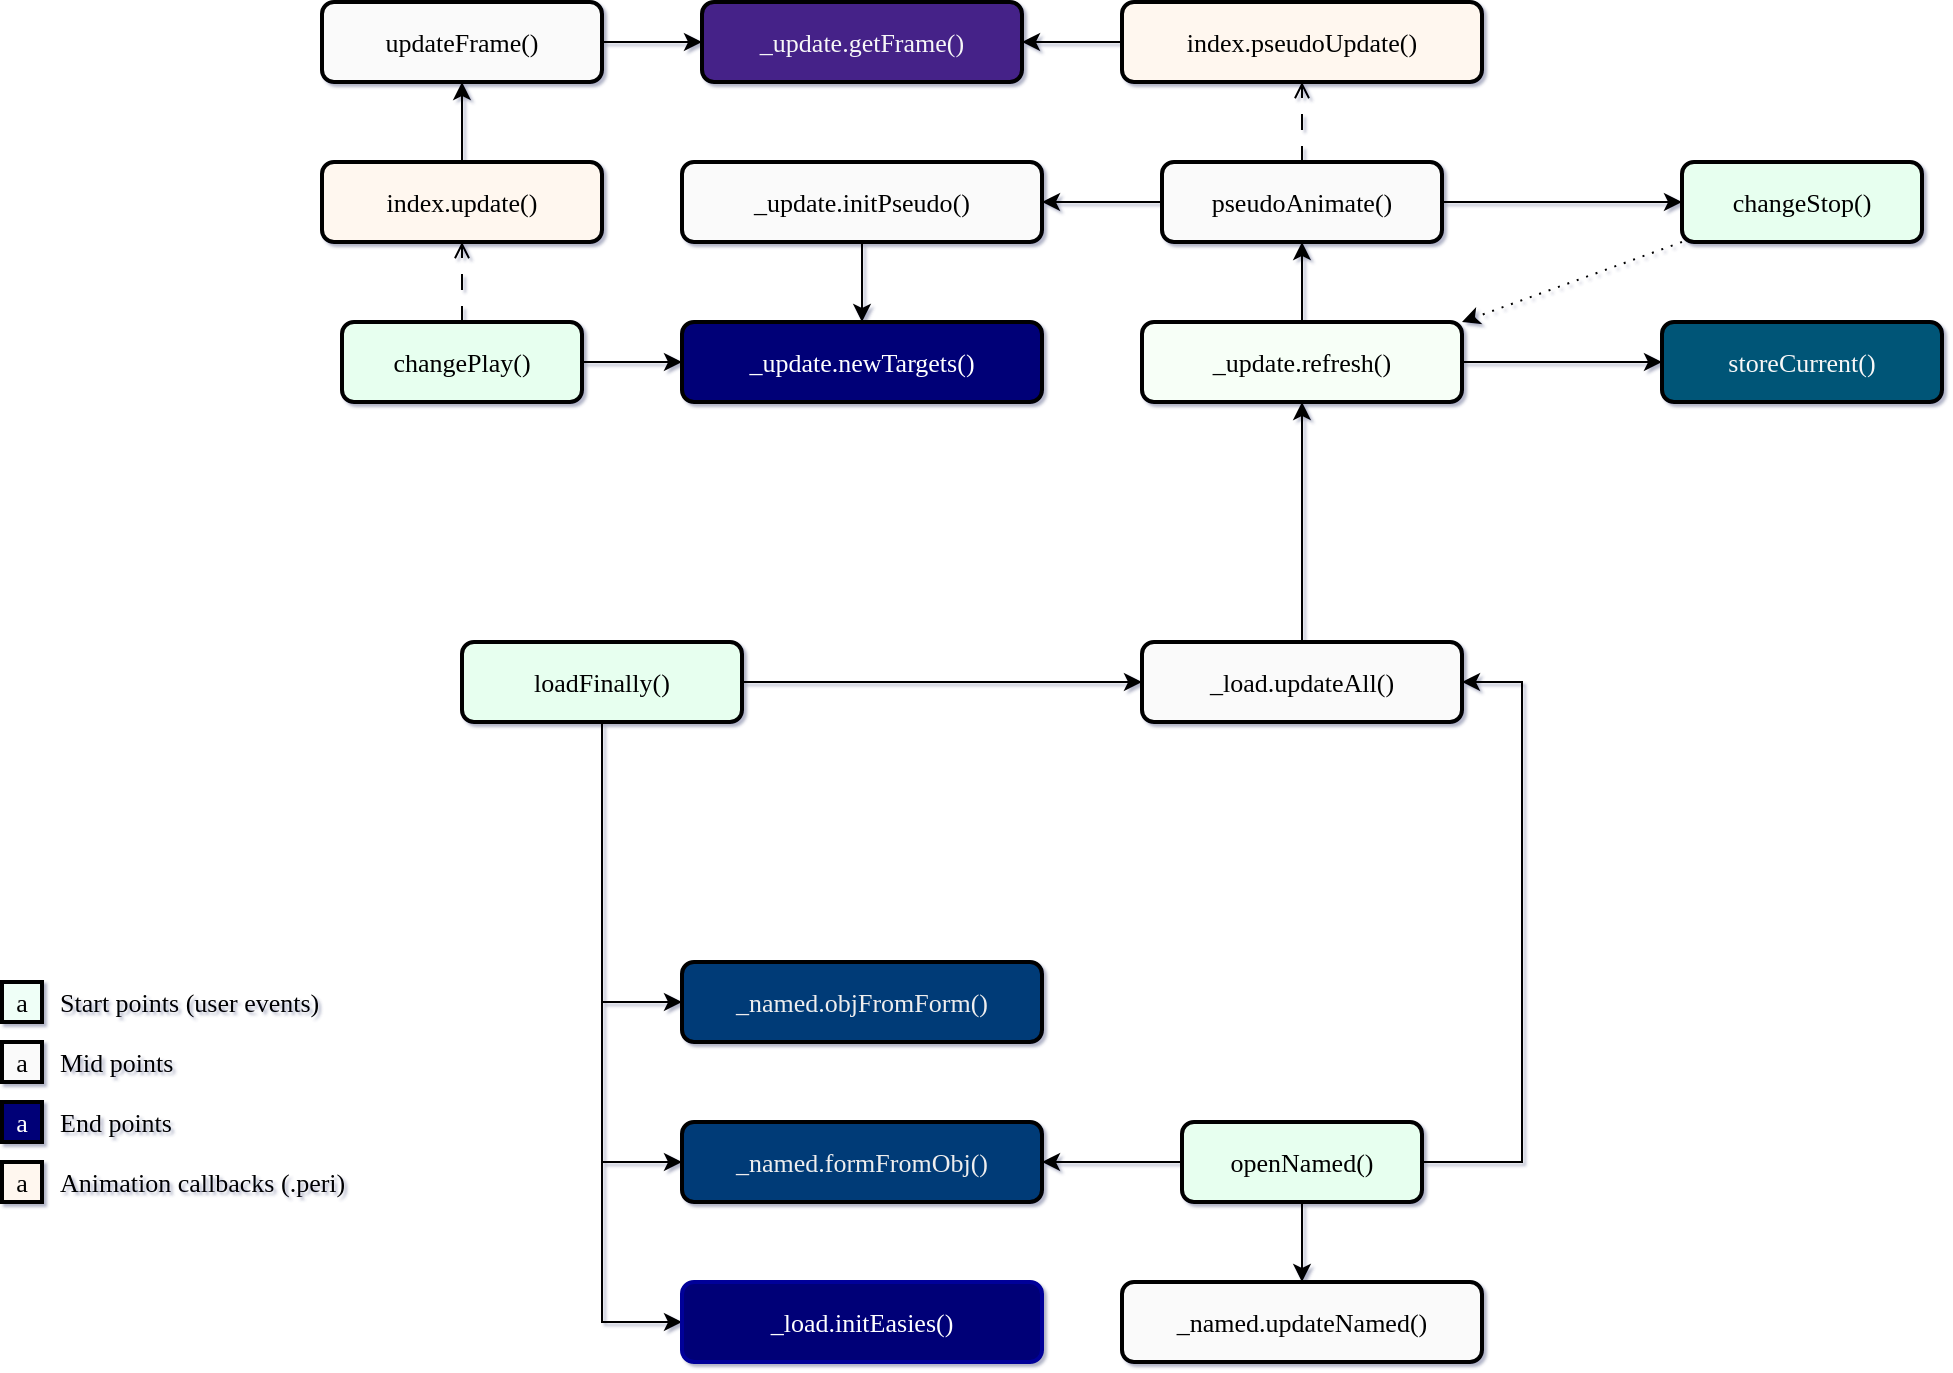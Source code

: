<mxfile version="24.1.0" type="device" pages="2">
  <diagram name="Page-1" id="6L0fhBz9qAoxv040RHx2">
    <mxGraphModel dx="1111" dy="875" grid="1" gridSize="10" guides="1" tooltips="1" connect="1" arrows="1" fold="1" page="1" pageScale="1" pageWidth="1100" pageHeight="850" math="0" shadow="1">
      <root>
        <mxCell id="0" />
        <mxCell id="1" style="" parent="0" />
        <mxCell id="Dvot6YV5zROOj-S_3aKY-12" style="edgeStyle=orthogonalEdgeStyle;rounded=0;orthogonalLoop=1;jettySize=auto;html=1;exitX=1;exitY=0.5;exitDx=0;exitDy=0;entryX=0;entryY=0.5;entryDx=0;entryDy=0;" parent="1" source="hXqz4GdhRsnf6brSljVV-2" target="hXqz4GdhRsnf6brSljVV-12" edge="1">
          <mxGeometry relative="1" as="geometry" />
        </mxCell>
        <mxCell id="hXqz4GdhRsnf6brSljVV-2" value="updateFrame()" style="rounded=1;whiteSpace=wrap;html=1;fontFamily=Lucida Console;fontSize=13;fontStyle=0;strokeWidth=2;strokeColor=default;fontColor=default;fillColor=#fafafa;" parent="1" vertex="1">
          <mxGeometry x="200" y="40" width="140" height="40" as="geometry" />
        </mxCell>
        <mxCell id="hXqz4GdhRsnf6brSljVV-70" style="edgeStyle=orthogonalEdgeStyle;rounded=0;orthogonalLoop=1;jettySize=auto;html=1;exitX=0.5;exitY=0;exitDx=0;exitDy=0;entryX=0.5;entryY=1;entryDx=0;entryDy=0;" parent="1" source="hXqz4GdhRsnf6brSljVV-7" target="hXqz4GdhRsnf6brSljVV-2" edge="1">
          <mxGeometry relative="1" as="geometry" />
        </mxCell>
        <mxCell id="hXqz4GdhRsnf6brSljVV-7" value="index.update()" style="rounded=1;whiteSpace=wrap;html=1;fontFamily=Lucida Console;fontSize=13;fontStyle=0;strokeWidth=2;fillColor=#FFF7EF;strokeColor=default;fontColor=default;" parent="1" vertex="1">
          <mxGeometry x="200" y="120" width="140" height="40" as="geometry" />
        </mxCell>
        <mxCell id="hXqz4GdhRsnf6brSljVV-15" style="edgeStyle=orthogonalEdgeStyle;rounded=0;orthogonalLoop=1;jettySize=auto;html=1;exitX=1;exitY=0.5;exitDx=0;exitDy=0;entryX=0;entryY=0.5;entryDx=0;entryDy=0;" parent="1" source="hXqz4GdhRsnf6brSljVV-8" target="hXqz4GdhRsnf6brSljVV-13" edge="1">
          <mxGeometry relative="1" as="geometry" />
        </mxCell>
        <mxCell id="hXqz4GdhRsnf6brSljVV-44" style="edgeStyle=orthogonalEdgeStyle;rounded=0;orthogonalLoop=1;jettySize=auto;html=1;exitX=0.5;exitY=0;exitDx=0;exitDy=0;entryX=0.5;entryY=1;entryDx=0;entryDy=0;dashed=1;endArrow=open;endFill=0;dashPattern=8 8;" parent="1" source="hXqz4GdhRsnf6brSljVV-8" target="hXqz4GdhRsnf6brSljVV-7" edge="1">
          <mxGeometry relative="1" as="geometry" />
        </mxCell>
        <mxCell id="hXqz4GdhRsnf6brSljVV-8" value="changePlay()" style="rounded=1;whiteSpace=wrap;html=1;fontFamily=Lucida Console;fontSize=13;fontStyle=0;fillColor=#E7FFEF;strokeColor=default;strokeWidth=2;fontColor=default;" parent="1" vertex="1">
          <mxGeometry x="210" y="200" width="120" height="40" as="geometry" />
        </mxCell>
        <mxCell id="hXqz4GdhRsnf6brSljVV-12" value="&lt;div&gt;_update.getFrame()&lt;/div&gt;" style="rounded=1;whiteSpace=wrap;html=1;fontFamily=Lucida Console;fontSize=13;fontStyle=0;fillColor=#442288;strokeColor=default;strokeWidth=2;fontColor=#f7f7f7;" parent="1" vertex="1">
          <mxGeometry x="390" y="40" width="160" height="40" as="geometry" />
        </mxCell>
        <mxCell id="hXqz4GdhRsnf6brSljVV-13" value="&lt;div&gt;_update.newTargets&lt;span style=&quot;background-color: initial;&quot;&gt;()&lt;/span&gt;&lt;/div&gt;" style="rounded=1;whiteSpace=wrap;html=1;fontFamily=Lucida Console;fontSize=13;fontStyle=0;fillColor=#000077;strokeColor=default;strokeWidth=2;fontColor=#FFFFFF;" parent="1" vertex="1">
          <mxGeometry x="380" y="200" width="180" height="40" as="geometry" />
        </mxCell>
        <mxCell id="hXqz4GdhRsnf6brSljVV-17" style="edgeStyle=orthogonalEdgeStyle;rounded=0;orthogonalLoop=1;jettySize=auto;html=1;exitX=0;exitY=0.5;exitDx=0;exitDy=0;entryX=1;entryY=0.5;entryDx=0;entryDy=0;" parent="1" source="hXqz4GdhRsnf6brSljVV-16" target="hXqz4GdhRsnf6brSljVV-12" edge="1">
          <mxGeometry relative="1" as="geometry" />
        </mxCell>
        <mxCell id="hXqz4GdhRsnf6brSljVV-16" value="index.pseudoUpdate()" style="rounded=1;whiteSpace=wrap;html=1;fontFamily=Lucida Console;fontSize=13;fontStyle=0;strokeWidth=2;fillColor=#FFF7EF;" parent="1" vertex="1">
          <mxGeometry x="600" y="40" width="180" height="40" as="geometry" />
        </mxCell>
        <mxCell id="Dvot6YV5zROOj-S_3aKY-19" style="edgeStyle=orthogonalEdgeStyle;rounded=0;orthogonalLoop=1;jettySize=auto;html=1;exitX=0.5;exitY=0;exitDx=0;exitDy=0;entryX=0.5;entryY=1;entryDx=0;entryDy=0;dashed=1;endArrow=open;endFill=0;dashPattern=8 8;" parent="1" source="hXqz4GdhRsnf6brSljVV-18" target="hXqz4GdhRsnf6brSljVV-16" edge="1">
          <mxGeometry relative="1" as="geometry" />
        </mxCell>
        <mxCell id="Dvot6YV5zROOj-S_3aKY-33" style="edgeStyle=orthogonalEdgeStyle;rounded=0;orthogonalLoop=1;jettySize=auto;html=1;exitX=0;exitY=0.5;exitDx=0;exitDy=0;" parent="1" source="hXqz4GdhRsnf6brSljVV-18" target="Dvot6YV5zROOj-S_3aKY-18" edge="1">
          <mxGeometry relative="1" as="geometry" />
        </mxCell>
        <mxCell id="WA520V5fr_CS01gL8Ikz-3" style="edgeStyle=orthogonalEdgeStyle;rounded=0;orthogonalLoop=1;jettySize=auto;html=1;exitX=1;exitY=0.5;exitDx=0;exitDy=0;entryX=0;entryY=0.5;entryDx=0;entryDy=0;" edge="1" parent="1" source="hXqz4GdhRsnf6brSljVV-18" target="WA520V5fr_CS01gL8Ikz-1">
          <mxGeometry relative="1" as="geometry" />
        </mxCell>
        <mxCell id="hXqz4GdhRsnf6brSljVV-18" value="pseudoAnimate()" style="rounded=1;whiteSpace=wrap;html=1;fontFamily=Lucida Console;fontSize=13;fontStyle=0;strokeWidth=2;strokeColor=default;fontColor=default;fillColor=#fafafa;" parent="1" vertex="1">
          <mxGeometry x="620" y="120" width="140" height="40" as="geometry" />
        </mxCell>
        <mxCell id="Dvot6YV5zROOj-S_3aKY-32" style="edgeStyle=orthogonalEdgeStyle;rounded=0;orthogonalLoop=1;jettySize=auto;html=1;exitX=0.5;exitY=0;exitDx=0;exitDy=0;entryX=0.5;entryY=1;entryDx=0;entryDy=0;" parent="1" source="hXqz4GdhRsnf6brSljVV-24" target="hXqz4GdhRsnf6brSljVV-18" edge="1">
          <mxGeometry relative="1" as="geometry" />
        </mxCell>
        <mxCell id="pgwd5UkJwLH7yTulhGHq-3" style="edgeStyle=orthogonalEdgeStyle;rounded=0;orthogonalLoop=1;jettySize=auto;html=1;exitX=1;exitY=0.5;exitDx=0;exitDy=0;entryX=0;entryY=0.5;entryDx=0;entryDy=0;" edge="1" parent="1" source="hXqz4GdhRsnf6brSljVV-24" target="hXqz4GdhRsnf6brSljVV-50">
          <mxGeometry relative="1" as="geometry" />
        </mxCell>
        <mxCell id="hXqz4GdhRsnf6brSljVV-24" value="_update.refresh()" style="rounded=1;whiteSpace=wrap;html=1;fontFamily=Lucida Console;fontSize=13;fontStyle=0;strokeWidth=2;fillColor=#F7FFF7;strokeColor=default;fontColor=default;" parent="1" vertex="1">
          <mxGeometry x="610" y="200" width="160" height="40" as="geometry" />
        </mxCell>
        <mxCell id="hXqz4GdhRsnf6brSljVV-58" style="rounded=0;orthogonalLoop=1;jettySize=auto;html=1;exitX=0.5;exitY=1;exitDx=0;exitDy=0;entryX=0;entryY=0.5;entryDx=0;entryDy=0;edgeStyle=orthogonalEdgeStyle;" parent="1" source="hXqz4GdhRsnf6brSljVV-28" target="hXqz4GdhRsnf6brSljVV-29" edge="1">
          <mxGeometry relative="1" as="geometry" />
        </mxCell>
        <mxCell id="hXqz4GdhRsnf6brSljVV-59" style="rounded=0;orthogonalLoop=1;jettySize=auto;html=1;exitX=0.5;exitY=1;exitDx=0;exitDy=0;entryX=0;entryY=0.5;entryDx=0;entryDy=0;edgeStyle=orthogonalEdgeStyle;" parent="1" source="hXqz4GdhRsnf6brSljVV-28" target="hXqz4GdhRsnf6brSljVV-30" edge="1">
          <mxGeometry relative="1" as="geometry" />
        </mxCell>
        <mxCell id="hXqz4GdhRsnf6brSljVV-60" style="edgeStyle=orthogonalEdgeStyle;rounded=0;orthogonalLoop=1;jettySize=auto;html=1;exitX=0.5;exitY=1;exitDx=0;exitDy=0;entryX=0;entryY=0.5;entryDx=0;entryDy=0;" parent="1" source="hXqz4GdhRsnf6brSljVV-28" target="hXqz4GdhRsnf6brSljVV-38" edge="1">
          <mxGeometry relative="1" as="geometry" />
        </mxCell>
        <mxCell id="Kc-UbZFhqpD4aEDmE4BN-4" style="edgeStyle=orthogonalEdgeStyle;rounded=0;orthogonalLoop=1;jettySize=auto;html=1;exitX=1;exitY=0.5;exitDx=0;exitDy=0;entryX=0;entryY=0.5;entryDx=0;entryDy=0;" parent="1" source="hXqz4GdhRsnf6brSljVV-28" target="hXqz4GdhRsnf6brSljVV-35" edge="1">
          <mxGeometry relative="1" as="geometry" />
        </mxCell>
        <mxCell id="hXqz4GdhRsnf6brSljVV-28" value="loadFinally()" style="rounded=1;whiteSpace=wrap;html=1;fontFamily=Lucida Console;fontSize=13;fontStyle=0;fillColor=#E7FFEF;strokeColor=default;strokeWidth=2;fontColor=default;" parent="1" vertex="1">
          <mxGeometry x="270" y="360" width="140" height="40" as="geometry" />
        </mxCell>
        <mxCell id="hXqz4GdhRsnf6brSljVV-29" value="&lt;div&gt;_named.objFromForm()&lt;/div&gt;" style="rounded=1;whiteSpace=wrap;html=1;fontFamily=Lucida Console;fontSize=13;fontStyle=0;fillColor=#003A77;strokeColor=default;strokeWidth=2;fontColor=#EEEEEE;" parent="1" vertex="1">
          <mxGeometry x="380" y="520" width="180" height="40" as="geometry" />
        </mxCell>
        <mxCell id="hXqz4GdhRsnf6brSljVV-30" value="_named.formFromObj()" style="rounded=1;whiteSpace=wrap;html=1;fontFamily=Lucida Console;fontSize=13;fontStyle=0;fillColor=#003A77;strokeColor=default;strokeWidth=2;fontColor=#EEEEEE;" parent="1" vertex="1">
          <mxGeometry x="380" y="600" width="180" height="40" as="geometry" />
        </mxCell>
        <mxCell id="hXqz4GdhRsnf6brSljVV-54" style="edgeStyle=orthogonalEdgeStyle;rounded=0;orthogonalLoop=1;jettySize=auto;html=1;exitX=0;exitY=0.5;exitDx=0;exitDy=0;entryX=1;entryY=0.5;entryDx=0;entryDy=0;" parent="1" source="hXqz4GdhRsnf6brSljVV-34" target="hXqz4GdhRsnf6brSljVV-30" edge="1">
          <mxGeometry relative="1" as="geometry" />
        </mxCell>
        <mxCell id="hXqz4GdhRsnf6brSljVV-57" style="edgeStyle=orthogonalEdgeStyle;rounded=0;orthogonalLoop=1;jettySize=auto;html=1;exitX=0.5;exitY=1;exitDx=0;exitDy=0;entryX=0.5;entryY=0;entryDx=0;entryDy=0;" parent="1" source="hXqz4GdhRsnf6brSljVV-34" target="hXqz4GdhRsnf6brSljVV-36" edge="1">
          <mxGeometry relative="1" as="geometry" />
        </mxCell>
        <mxCell id="4Ug13EnKv9rMJapyZhqq-24" style="edgeStyle=orthogonalEdgeStyle;rounded=0;orthogonalLoop=1;jettySize=auto;html=1;exitX=1;exitY=0.5;exitDx=0;exitDy=0;entryX=1;entryY=0.5;entryDx=0;entryDy=0;" parent="1" source="hXqz4GdhRsnf6brSljVV-34" target="hXqz4GdhRsnf6brSljVV-35" edge="1">
          <mxGeometry relative="1" as="geometry">
            <Array as="points">
              <mxPoint x="800" y="620" />
              <mxPoint x="800" y="380" />
            </Array>
          </mxGeometry>
        </mxCell>
        <mxCell id="hXqz4GdhRsnf6brSljVV-34" value="openNamed()" style="rounded=1;whiteSpace=wrap;html=1;fontFamily=Lucida Console;fontSize=13;fontStyle=0;fillColor=#E7FFEF;strokeColor=default;strokeWidth=2;fontColor=default;" parent="1" vertex="1">
          <mxGeometry x="630" y="600" width="120" height="40" as="geometry" />
        </mxCell>
        <mxCell id="UL8cfQ5lwyycX3His9zj-11" style="edgeStyle=orthogonalEdgeStyle;rounded=0;orthogonalLoop=1;jettySize=auto;html=1;exitX=0.5;exitY=0;exitDx=0;exitDy=0;entryX=0.5;entryY=1;entryDx=0;entryDy=0;strokeColor=default;" parent="1" source="hXqz4GdhRsnf6brSljVV-35" target="hXqz4GdhRsnf6brSljVV-24" edge="1">
          <mxGeometry relative="1" as="geometry" />
        </mxCell>
        <mxCell id="hXqz4GdhRsnf6brSljVV-35" value="_load.updateAll()" style="rounded=1;whiteSpace=wrap;html=1;fontFamily=Lucida Console;fontSize=13;fontStyle=0;strokeWidth=2;fillColor=#fafafa;" parent="1" vertex="1">
          <mxGeometry x="610" y="360" width="160" height="40" as="geometry" />
        </mxCell>
        <mxCell id="Z2Rms-E0HUb1iH4WVCkD-2" style="edgeStyle=orthogonalEdgeStyle;rounded=0;orthogonalLoop=1;jettySize=auto;html=1;exitX=1;exitY=0.5;exitDx=0;exitDy=0;entryX=0;entryY=0.5;entryDx=0;entryDy=0;" parent="1" source="hXqz4GdhRsnf6brSljVV-36" target="hXqz4GdhRsnf6brSljVV-79" edge="1">
          <mxGeometry relative="1" as="geometry" />
        </mxCell>
        <mxCell id="hXqz4GdhRsnf6brSljVV-36" value="_named.updateNamed()" style="rounded=1;whiteSpace=wrap;html=1;fontFamily=Lucida Console;fontSize=13;fontStyle=0;strokeWidth=2;fillColor=#fafafa;" parent="1" vertex="1">
          <mxGeometry x="600" y="680" width="180" height="40" as="geometry" />
        </mxCell>
        <mxCell id="hXqz4GdhRsnf6brSljVV-38" value="_load.initEasies()" style="rounded=1;whiteSpace=wrap;html=1;fontFamily=Lucida Console;fontSize=13;fontStyle=0;strokeWidth=2;fillColor=#000077;fontColor=#FFFFFF;textShadow=0;strokeColor=#000099;" parent="1" vertex="1">
          <mxGeometry x="380" y="680" width="180" height="40" as="geometry" />
        </mxCell>
        <mxCell id="hXqz4GdhRsnf6brSljVV-50" value="storeCurrent()" style="rounded=1;whiteSpace=wrap;html=1;fontFamily=Lucida Console;fontSize=13;fontStyle=0;strokeWidth=2;strokeColor=default;fontColor=#f7f7f7;fillColor=#005577;" parent="1" vertex="1">
          <mxGeometry x="870" y="200" width="140" height="40" as="geometry" />
        </mxCell>
        <mxCell id="hXqz4GdhRsnf6brSljVV-106" value="a" style="rounded=0;whiteSpace=wrap;html=1;fillColor=#000077;strokeWidth=2;fontFamily=Lucida Console;fontSize=13;fontColor=#FFFFFF;" parent="1" vertex="1">
          <mxGeometry x="40" y="590" width="20" height="20" as="geometry" />
        </mxCell>
        <mxCell id="hXqz4GdhRsnf6brSljVV-107" value="End points" style="text;html=1;align=left;verticalAlign=middle;whiteSpace=wrap;rounded=0;fontSize=13;fontStyle=0;fontFamily=Verdana;" parent="1" vertex="1">
          <mxGeometry x="67" y="590" width="80" height="20" as="geometry" />
        </mxCell>
        <mxCell id="hXqz4GdhRsnf6brSljVV-101" value="a" style="rounded=0;whiteSpace=wrap;html=1;fillColor=#EFFFF7;strokeWidth=2;fontFamily=Lucida Console;fontSize=13;" parent="1" vertex="1">
          <mxGeometry x="40" y="530" width="20" height="20" as="geometry" />
        </mxCell>
        <mxCell id="hXqz4GdhRsnf6brSljVV-102" value="Start points (user events)" style="text;html=1;align=left;verticalAlign=middle;whiteSpace=wrap;rounded=0;fontSize=13;fontStyle=0;fontFamily=Verdana;" parent="1" vertex="1">
          <mxGeometry x="67" y="530" width="179" height="20" as="geometry" />
        </mxCell>
        <mxCell id="Dvot6YV5zROOj-S_3aKY-34" style="edgeStyle=orthogonalEdgeStyle;rounded=0;orthogonalLoop=1;jettySize=auto;html=1;exitX=0.5;exitY=1;exitDx=0;exitDy=0;entryX=0.5;entryY=0;entryDx=0;entryDy=0;" parent="1" source="Dvot6YV5zROOj-S_3aKY-18" target="hXqz4GdhRsnf6brSljVV-13" edge="1">
          <mxGeometry relative="1" as="geometry" />
        </mxCell>
        <mxCell id="Dvot6YV5zROOj-S_3aKY-18" value="&lt;div&gt;_update.initPseudo&lt;span style=&quot;background-color: initial;&quot;&gt;()&lt;/span&gt;&lt;/div&gt;" style="rounded=1;whiteSpace=wrap;html=1;fontFamily=Lucida Console;fontSize=13;fontStyle=0;fillColor=#fafafa;strokeColor=default;strokeWidth=2;" parent="1" vertex="1">
          <mxGeometry x="380" y="120" width="180" height="40" as="geometry" />
        </mxCell>
        <mxCell id="Dvot6YV5zROOj-S_3aKY-22" value="a" style="rounded=0;whiteSpace=wrap;html=1;fillColor=#FFF7EF;strokeWidth=2;strokeColor=default;fontFamily=Lucida Console;fontSize=13;" parent="1" vertex="1">
          <mxGeometry x="40" y="620" width="20" height="20" as="geometry" />
        </mxCell>
        <mxCell id="Dvot6YV5zROOj-S_3aKY-23" value="Animation callbacks (&lt;font&gt;.peri&lt;/font&gt;)" style="text;html=1;align=left;verticalAlign=middle;whiteSpace=wrap;rounded=0;fontSize=13;fontStyle=0;fontFamily=Verdana;" parent="1" vertex="1">
          <mxGeometry x="67" y="620" width="181" height="20" as="geometry" />
        </mxCell>
        <mxCell id="4Ug13EnKv9rMJapyZhqq-15" style="edgeStyle=orthogonalEdgeStyle;rounded=0;orthogonalLoop=1;jettySize=auto;html=1;exitX=0.5;exitY=1;exitDx=0;exitDy=0;entryX=0.5;entryY=0;entryDx=0;entryDy=0;" parent="1" source="4Ug13EnKv9rMJapyZhqq-2" target="hXqz4GdhRsnf6brSljVV-29" edge="1">
          <mxGeometry relative="1" as="geometry" />
        </mxCell>
        <mxCell id="4Ug13EnKv9rMJapyZhqq-16" style="rounded=0;orthogonalLoop=1;jettySize=auto;html=1;exitX=0;exitY=1;exitDx=0;exitDy=0;entryX=1;entryY=0;entryDx=0;entryDy=0;" parent="1" source="4Ug13EnKv9rMJapyZhqq-3" target="hXqz4GdhRsnf6brSljVV-29" edge="1">
          <mxGeometry relative="1" as="geometry" />
        </mxCell>
        <mxCell id="4Ug13EnKv9rMJapyZhqq-17" style="edgeStyle=orthogonalEdgeStyle;rounded=0;orthogonalLoop=1;jettySize=auto;html=1;exitX=0;exitY=0.5;exitDx=0;exitDy=0;entryX=1;entryY=0.5;entryDx=0;entryDy=0;" parent="1" source="4Ug13EnKv9rMJapyZhqq-4" target="hXqz4GdhRsnf6brSljVV-29" edge="1">
          <mxGeometry relative="1" as="geometry" />
        </mxCell>
        <mxCell id="4Ug13EnKv9rMJapyZhqq-18" style="edgeStyle=orthogonalEdgeStyle;rounded=0;orthogonalLoop=1;jettySize=auto;html=1;exitX=0;exitY=0.5;exitDx=0;exitDy=0;entryX=0;entryY=0.5;entryDx=0;entryDy=0;" parent="1" source="hXqz4GdhRsnf6brSljVV-67" target="hXqz4GdhRsnf6brSljVV-29" edge="1">
          <mxGeometry relative="1" as="geometry">
            <Array as="points">
              <mxPoint x="300" y="780" />
              <mxPoint x="300" y="540" />
            </Array>
          </mxGeometry>
        </mxCell>
        <mxCell id="Z2Rms-E0HUb1iH4WVCkD-3" style="edgeStyle=orthogonalEdgeStyle;rounded=0;orthogonalLoop=1;jettySize=auto;html=1;exitX=1;exitY=0.5;exitDx=0;exitDy=0;entryX=1;entryY=0.5;entryDx=0;entryDy=0;" parent="1" source="fSwSa6N9jFlM-TsseiW5-2" target="hXqz4GdhRsnf6brSljVV-29" edge="1">
          <mxGeometry relative="1" as="geometry">
            <Array as="points">
              <mxPoint x="830" y="220" />
              <mxPoint x="830" y="540" />
            </Array>
          </mxGeometry>
        </mxCell>
        <mxCell id="Z2Rms-E0HUb1iH4WVCkD-11" value="a" style="rounded=0;whiteSpace=wrap;html=1;fillColor=#fafafa;strokeWidth=2;fontFamily=Lucida Console;fontSize=13;" parent="1" vertex="1">
          <mxGeometry x="40" y="560" width="20" height="20" as="geometry" />
        </mxCell>
        <mxCell id="Z2Rms-E0HUb1iH4WVCkD-12" value="Mid points" style="text;html=1;align=left;verticalAlign=middle;whiteSpace=wrap;rounded=0;fontSize=13;fontStyle=0;fontFamily=Verdana;" parent="1" vertex="1">
          <mxGeometry x="67" y="560" width="179" height="20" as="geometry" />
        </mxCell>
        <mxCell id="WA520V5fr_CS01gL8Ikz-4" style="rounded=0;orthogonalLoop=1;jettySize=auto;html=1;exitX=0;exitY=1;exitDx=0;exitDy=0;entryX=1;entryY=0;entryDx=0;entryDy=0;dashed=1;dashPattern=1 4;" edge="1" parent="1" source="WA520V5fr_CS01gL8Ikz-1" target="hXqz4GdhRsnf6brSljVV-24">
          <mxGeometry relative="1" as="geometry" />
        </mxCell>
        <mxCell id="WA520V5fr_CS01gL8Ikz-1" value="changeStop()" style="rounded=1;whiteSpace=wrap;html=1;fontFamily=Lucida Console;fontSize=13;fontStyle=0;fillColor=#E7FFEF;strokeColor=default;strokeWidth=2;fontColor=default;" vertex="1" parent="1">
          <mxGeometry x="880" y="120" width="120" height="40" as="geometry" />
        </mxCell>
        <object label="multi" id="hXqz4GdhRsnf6brSljVV-64">
          <mxCell parent="0" visible="0" />
        </object>
        <mxCell id="hXqz4GdhRsnf6brSljVV-66" value="index.multiFromObj()" style="rounded=1;whiteSpace=wrap;html=1;fontFamily=Lucida Console;fontSize=13;fontStyle=0;strokeWidth=2;fillColor=#000099;fontColor=#f7f7f7;" parent="hXqz4GdhRsnf6brSljVV-64" vertex="1">
          <mxGeometry x="380" y="280" width="180" height="40" as="geometry" />
        </mxCell>
        <mxCell id="4Ug13EnKv9rMJapyZhqq-19" style="edgeStyle=orthogonalEdgeStyle;rounded=0;orthogonalLoop=1;jettySize=auto;html=1;exitX=0.5;exitY=0;exitDx=0;exitDy=0;entryX=0.5;entryY=1;entryDx=0;entryDy=0;" parent="hXqz4GdhRsnf6brSljVV-64" source="hXqz4GdhRsnf6brSljVV-67" target="hXqz4GdhRsnf6brSljVV-38" edge="1">
          <mxGeometry relative="1" as="geometry" />
        </mxCell>
        <mxCell id="pgwd5UkJwLH7yTulhGHq-21" style="edgeStyle=orthogonalEdgeStyle;rounded=0;orthogonalLoop=1;jettySize=auto;html=1;exitX=1;exitY=0.5;exitDx=0;exitDy=0;entryX=0.75;entryY=1;entryDx=0;entryDy=0;" edge="1" parent="hXqz4GdhRsnf6brSljVV-64" source="hXqz4GdhRsnf6brSljVV-67" target="4Ug13EnKv9rMJapyZhqq-6">
          <mxGeometry relative="1" as="geometry">
            <Array as="points">
              <mxPoint x="830" y="780" />
              <mxPoint x="830" y="280" />
              <mxPoint x="730" y="280" />
            </Array>
          </mxGeometry>
        </mxCell>
        <mxCell id="hXqz4GdhRsnf6brSljVV-67" value="events.changeEasy()" style="rounded=1;whiteSpace=wrap;html=1;fontFamily=Lucida Console;fontSize=13;fontStyle=0;strokeWidth=2;fillColor=#E7FFEF;fontColor=#1A1A1A;strokeColor=default;" parent="hXqz4GdhRsnf6brSljVV-64" vertex="1">
          <mxGeometry x="380" y="760" width="180" height="40" as="geometry" />
        </mxCell>
        <mxCell id="hXqz4GdhRsnf6brSljVV-75" style="edgeStyle=orthogonalEdgeStyle;rounded=0;orthogonalLoop=1;jettySize=auto;html=1;exitX=0.5;exitY=1;exitDx=0;exitDy=0;entryX=0.5;entryY=0;entryDx=0;entryDy=0;" parent="hXqz4GdhRsnf6brSljVV-64" source="hXqz4GdhRsnf6brSljVV-13" target="hXqz4GdhRsnf6brSljVV-66" edge="1">
          <mxGeometry relative="1" as="geometry" />
        </mxCell>
        <mxCell id="hXqz4GdhRsnf6brSljVV-97" value="&lt;div&gt;_update.newTargets&lt;span style=&quot;background-color: initial;&quot;&gt;()&lt;/span&gt;&lt;/div&gt;" style="rounded=1;whiteSpace=wrap;html=1;fontFamily=Lucida Console;fontSize=13;fontStyle=0;fillColor=#000077;strokeColor=#000099;strokeWidth=2;fontColor=#FFFFFF;" parent="hXqz4GdhRsnf6brSljVV-64" vertex="1">
          <mxGeometry x="380" y="200" width="180" height="40" as="geometry" />
        </mxCell>
        <mxCell id="Dvot6YV5zROOj-S_3aKY-10" style="edgeStyle=orthogonalEdgeStyle;rounded=0;orthogonalLoop=1;jettySize=auto;html=1;exitX=0;exitY=0.5;exitDx=0;exitDy=0;entryX=1;entryY=0.5;entryDx=0;entryDy=0;" parent="hXqz4GdhRsnf6brSljVV-64" source="Dvot6YV5zROOj-S_3aKY-9" target="hXqz4GdhRsnf6brSljVV-38" edge="1">
          <mxGeometry relative="1" as="geometry" />
        </mxCell>
        <mxCell id="Dvot6YV5zROOj-S_3aKY-9" value="_named.updateNamed()" style="rounded=1;whiteSpace=wrap;html=1;fontFamily=Lucida Console;fontSize=13;fontStyle=0;strokeWidth=2;fillColor=#fafafa;" parent="hXqz4GdhRsnf6brSljVV-64" vertex="1">
          <mxGeometry x="600" y="680" width="180" height="40" as="geometry" />
        </mxCell>
        <mxCell id="Kc-UbZFhqpD4aEDmE4BN-3" style="edgeStyle=orthogonalEdgeStyle;rounded=0;orthogonalLoop=1;jettySize=auto;html=1;exitX=1;exitY=0.5;exitDx=0;exitDy=0;entryX=0;entryY=0.5;entryDx=0;entryDy=0;" parent="hXqz4GdhRsnf6brSljVV-64" source="Kc-UbZFhqpD4aEDmE4BN-2" target="hXqz4GdhRsnf6brSljVV-66" edge="1">
          <mxGeometry relative="1" as="geometry" />
        </mxCell>
        <mxCell id="Kc-UbZFhqpD4aEDmE4BN-2" value="clickCode()" style="rounded=1;whiteSpace=wrap;html=1;fontFamily=Lucida Console;fontSize=13;fontStyle=0;fillColor=#E7FFeF;strokeColor=default;strokeWidth=2;fontColor=default;" parent="hXqz4GdhRsnf6brSljVV-64" vertex="1">
          <mxGeometry x="210" y="280" width="120" height="40" as="geometry" />
        </mxCell>
        <mxCell id="4Ug13EnKv9rMJapyZhqq-1" value="easys[]&lt;font face=&quot;Verdana&quot;&gt;&lt;i&gt;&amp;nbsp;changes via&amp;nbsp;&lt;/i&gt;&lt;/font&gt;&lt;font face=&quot;Lucida Console&quot;&gt;loadFinally(), changeEasy(),&lt;/font&gt;&lt;font face=&quot;Verdana&quot;&gt; &lt;i&gt;and &lt;/i&gt;&lt;/font&gt;&lt;font face=&quot;Lucida Console&quot;&gt;openNamed()&lt;/font&gt;" style="text;html=1;align=left;verticalAlign=middle;whiteSpace=wrap;rounded=0;fontSize=13;fontStyle=0;fontFamily=Lucida Console;fontColor=#666666;" parent="hXqz4GdhRsnf6brSljVV-64" vertex="1">
          <mxGeometry x="570" y="730" width="260" height="40" as="geometry" />
        </mxCell>
        <mxCell id="Z2Rms-E0HUb1iH4WVCkD-8" style="rounded=0;orthogonalLoop=1;jettySize=auto;html=1;exitX=0.5;exitY=0;exitDx=0;exitDy=0;entryX=0.25;entryY=1;entryDx=0;entryDy=0;" parent="hXqz4GdhRsnf6brSljVV-64" source="4Ug13EnKv9rMJapyZhqq-2" target="4Ug13EnKv9rMJapyZhqq-6" edge="1">
          <mxGeometry relative="1" as="geometry" />
        </mxCell>
        <mxCell id="4Ug13EnKv9rMJapyZhqq-2" value="events.changeEKey()" style="rounded=1;whiteSpace=wrap;html=1;fontFamily=Lucida Console;fontSize=13;fontStyle=0;strokeWidth=2;fillColor=#E7FFEF;fontColor=#1A1A1A;strokeColor=default;" parent="hXqz4GdhRsnf6brSljVV-64" vertex="1">
          <mxGeometry x="380" y="440" width="180" height="40" as="geometry" />
        </mxCell>
        <mxCell id="4Ug13EnKv9rMJapyZhqq-3" value="events.changePlays()" style="rounded=1;whiteSpace=wrap;html=1;fontFamily=Lucida Console;fontSize=13;fontStyle=0;strokeWidth=2;fillColor=#E7FFEF;fontColor=#1A1A1A;strokeColor=default;" parent="hXqz4GdhRsnf6brSljVV-64" vertex="1">
          <mxGeometry x="600" y="440" width="180" height="40" as="geometry" />
        </mxCell>
        <mxCell id="4Ug13EnKv9rMJapyZhqq-4" value="events.changeTrip()" style="rounded=1;whiteSpace=wrap;html=1;fontFamily=Lucida Console;fontSize=13;fontStyle=0;strokeWidth=2;fillColor=#E7FFEF;fontColor=#1A1A1A;strokeColor=default;" parent="hXqz4GdhRsnf6brSljVV-64" vertex="1">
          <mxGeometry x="600" y="520" width="180" height="40" as="geometry" />
        </mxCell>
        <mxCell id="4Ug13EnKv9rMJapyZhqq-6" value="_update.refresh()" style="rounded=1;whiteSpace=wrap;html=1;fontFamily=Lucida Console;fontSize=13;fontStyle=0;strokeWidth=2;fillColor=#fafafa;" parent="hXqz4GdhRsnf6brSljVV-64" vertex="1">
          <mxGeometry x="610" y="200" width="160" height="40" as="geometry" />
        </mxCell>
        <mxCell id="pgwd5UkJwLH7yTulhGHq-19" value="changeStop()" style="rounded=1;whiteSpace=wrap;html=1;fontFamily=Lucida Console;fontSize=13;fontStyle=0;fillColor=#E7FFEF;strokeColor=default;strokeWidth=2;fontColor=default;" vertex="1" parent="hXqz4GdhRsnf6brSljVV-64">
          <mxGeometry x="880" y="120" width="120" height="40" as="geometry" />
        </mxCell>
        <mxCell id="pgwd5UkJwLH7yTulhGHq-20" style="edgeStyle=orthogonalEdgeStyle;rounded=0;orthogonalLoop=1;jettySize=auto;html=1;exitX=0.75;exitY=0;exitDx=0;exitDy=0;entryX=1;entryY=0.5;entryDx=0;entryDy=0;dashed=1;dashPattern=1 2;" edge="1" parent="hXqz4GdhRsnf6brSljVV-64" source="hXqz4GdhRsnf6brSljVV-35" target="pgwd5UkJwLH7yTulhGHq-19">
          <mxGeometry relative="1" as="geometry">
            <Array as="points">
              <mxPoint x="730" y="320" />
              <mxPoint x="1040" y="320" />
              <mxPoint x="1040" y="140" />
            </Array>
          </mxGeometry>
        </mxCell>
        <mxCell id="pgwd5UkJwLH7yTulhGHq-22" value="updateAll()&lt;font face=&quot;Verdana&quot;&gt;&lt;i&gt;&amp;nbsp;calls&amp;nbsp;&lt;/i&gt;&lt;/font&gt;&lt;font face=&quot;Lucida Console&quot;&gt;changeStop()&lt;/font&gt;&lt;div&gt;&lt;font face=&quot;Verdana&quot;&gt;&lt;i&gt;when called by&amp;nbsp;&lt;/i&gt;&lt;/font&gt;&lt;font face=&quot;Lucida Console&quot;&gt;loadFinally()&lt;/font&gt;&lt;/div&gt;" style="text;html=1;align=left;verticalAlign=middle;whiteSpace=wrap;rounded=0;fontSize=13;fontStyle=0;fontFamily=Lucida Console;fontColor=#666666;" vertex="1" parent="hXqz4GdhRsnf6brSljVV-64">
          <mxGeometry x="840" y="320" width="220" height="40" as="geometry" />
        </mxCell>
        <object label="multi &#xa;objEz" id="hXqz4GdhRsnf6brSljVV-111">
          <mxCell style="" parent="0" visible="0" />
        </object>
        <mxCell id="hXqz4GdhRsnf6brSljVV-113" value="a" style="rounded=0;whiteSpace=wrap;html=1;fillColor=#EFF7FF;strokeWidth=2;fontFamily=Lucida Console;fontSize=13;" parent="hXqz4GdhRsnf6brSljVV-111" vertex="1">
          <mxGeometry x="40" y="650" width="20" height="20" as="geometry" />
        </mxCell>
        <mxCell id="hXqz4GdhRsnf6brSljVV-114" value="Sets objEz" style="text;html=1;align=left;verticalAlign=middle;whiteSpace=wrap;rounded=0;fontSize=13;fontStyle=0;fontFamily=Verdana;" parent="hXqz4GdhRsnf6brSljVV-111" vertex="1">
          <mxGeometry x="67" y="650" width="80" height="20" as="geometry" />
        </mxCell>
        <mxCell id="hXqz4GdhRsnf6brSljVV-115" value="a" style="rounded=0;whiteSpace=wrap;html=1;fillColor=#FFEFF7;strokeWidth=2;fontFamily=Lucida Console;fontSize=13;" parent="hXqz4GdhRsnf6brSljVV-111" vertex="1">
          <mxGeometry x="40" y="680" width="20" height="20" as="geometry" />
        </mxCell>
        <mxCell id="hXqz4GdhRsnf6brSljVV-116" value="Gets objEz" style="text;html=1;align=left;verticalAlign=middle;whiteSpace=wrap;rounded=0;fontSize=13;fontStyle=0;fontFamily=Verdana;" parent="hXqz4GdhRsnf6brSljVV-111" vertex="1">
          <mxGeometry x="67" y="680" width="86" height="20" as="geometry" />
        </mxCell>
        <mxCell id="hXqz4GdhRsnf6brSljVV-119" value="&lt;div&gt;_named.objFromForm()&lt;/div&gt;" style="rounded=1;whiteSpace=wrap;html=1;fontFamily=Lucida Console;fontSize=13;fontStyle=0;fillColor=#EFF7FF;strokeColor=default;strokeWidth=2;" parent="hXqz4GdhRsnf6brSljVV-111" vertex="1">
          <mxGeometry x="380" y="520" width="180" height="40" as="geometry" />
        </mxCell>
        <mxCell id="hXqz4GdhRsnf6brSljVV-120" value="_named.formFromObj()" style="rounded=1;whiteSpace=wrap;html=1;fontFamily=Lucida Console;fontSize=13;fontStyle=0;fillColor=#EFF7FF;strokeColor=default;strokeWidth=2;" parent="hXqz4GdhRsnf6brSljVV-111" vertex="1">
          <mxGeometry x="380" y="600" width="180" height="40" as="geometry" />
        </mxCell>
        <mxCell id="hXqz4GdhRsnf6brSljVV-121" value="storeCurrent()" style="rounded=1;whiteSpace=wrap;html=1;fontFamily=Lucida Console;fontSize=13;fontStyle=0;strokeWidth=2;fillColor=#FFEFF7;strokeColor=default;fontColor=default;" parent="hXqz4GdhRsnf6brSljVV-111" vertex="1">
          <mxGeometry x="870" y="200" width="140" height="40" as="geometry" />
        </mxCell>
        <mxCell id="hXqz4GdhRsnf6brSljVV-124" value="index.multiFromObj()" style="rounded=1;whiteSpace=wrap;html=1;fontFamily=Lucida Console;fontSize=13;fontStyle=0;strokeWidth=2;fillColor=#FFEFF7;" parent="hXqz4GdhRsnf6brSljVV-111" vertex="1">
          <mxGeometry x="380" y="280" width="180" height="40" as="geometry" />
        </mxCell>
        <mxCell id="8OnAcR3Ff745N4wSYomx-1" value="clickCode()" style="rounded=1;whiteSpace=wrap;html=1;fontFamily=Lucida Console;fontSize=13;fontStyle=0;fillColor=#FFEFF7;strokeColor=default;strokeWidth=2;fontColor=default;" parent="hXqz4GdhRsnf6brSljVV-111" vertex="1">
          <mxGeometry x="210" y="280" width="120" height="40" as="geometry" />
        </mxCell>
        <object label="easings" id="hXqz4GdhRsnf6brSljVV-77">
          <mxCell style="" parent="0" visible="0" />
        </object>
        <mxCell id="hXqz4GdhRsnf6brSljVV-78" value="index.newEzY()" style="rounded=1;whiteSpace=wrap;html=1;fontFamily=Lucida Console;fontSize=13;fontStyle=0;strokeWidth=2;fillColor=#000077;fontColor=#FFFFFF;" parent="hXqz4GdhRsnf6brSljVV-77" vertex="1">
          <mxGeometry x="870" y="600" width="140" height="40" as="geometry" />
        </mxCell>
        <mxCell id="4Ug13EnKv9rMJapyZhqq-25" style="edgeStyle=orthogonalEdgeStyle;rounded=0;orthogonalLoop=1;jettySize=auto;html=1;exitX=0.5;exitY=0;exitDx=0;exitDy=0;entryX=0.5;entryY=1;entryDx=0;entryDy=0;" parent="hXqz4GdhRsnf6brSljVV-77" source="hXqz4GdhRsnf6brSljVV-79" target="hXqz4GdhRsnf6brSljVV-78" edge="1">
          <mxGeometry relative="1" as="geometry" />
        </mxCell>
        <mxCell id="hXqz4GdhRsnf6brSljVV-79" value="index.updateEzXY()" style="rounded=1;whiteSpace=wrap;html=1;fontFamily=Lucida Console;fontSize=13;fontStyle=0;strokeWidth=2;fillColor=#fafafa;" parent="hXqz4GdhRsnf6brSljVV-77" vertex="1">
          <mxGeometry x="860" y="680" width="160" height="40" as="geometry" />
        </mxCell>
        <mxCell id="jGMK0aIeHAsg543bWaKg-1" style="edgeStyle=orthogonalEdgeStyle;rounded=0;orthogonalLoop=1;jettySize=auto;html=1;exitX=1;exitY=0.5;exitDx=0;exitDy=0;entryX=0;entryY=0.5;entryDx=0;entryDy=0;" edge="1" parent="hXqz4GdhRsnf6brSljVV-77" source="fSwSa6N9jFlM-TsseiW5-2" target="hXqz4GdhRsnf6brSljVV-78">
          <mxGeometry relative="1" as="geometry">
            <Array as="points">
              <mxPoint x="830" y="220" />
              <mxPoint x="830" y="620" />
            </Array>
          </mxGeometry>
        </mxCell>
        <mxCell id="fSwSa6N9jFlM-TsseiW5-2" value="_update.refresh()" style="rounded=1;whiteSpace=wrap;html=1;fontFamily=Lucida Console;fontSize=13;fontStyle=0;strokeWidth=2;fillColor=#e7FFEf;" parent="hXqz4GdhRsnf6brSljVV-77" vertex="1">
          <mxGeometry x="610" y="200" width="160" height="40" as="geometry" />
        </mxCell>
        <mxCell id="fSwSa6N9jFlM-TsseiW5-5" value="&lt;span style=&quot;font-family: &amp;quot;Lucida Console&amp;quot;;&quot;&gt;refresh&lt;/span&gt;&lt;font face=&quot;Lucida Console&quot;&gt;()&amp;nbsp;&lt;/font&gt;&lt;i style=&quot;background-color: initial;&quot;&gt;called by:&lt;/i&gt;&lt;div&gt;&lt;font style=&quot;background-color: initial;&quot; face=&quot;Lucida Console&quot;&gt;- changeTime()&lt;br&gt;&lt;/font&gt;&lt;/div&gt;&lt;div&gt;&lt;span style=&quot;font-family: &amp;quot;Lucida Console&amp;quot;; background-color: initial;&quot;&gt;-&lt;/span&gt;&lt;span style=&quot;font-family: &amp;quot;Lucida Console&amp;quot;; background-color: initial;&quot;&gt;&amp;nbsp;&lt;/span&gt;&lt;font style=&quot;background-color: initial;&quot; face=&quot;Lucida Console&quot;&gt;changeDirection()&lt;/font&gt;&lt;/div&gt;&lt;div&gt;&lt;span style=&quot;font-family: &amp;quot;Lucida Console&amp;quot;; background-color: initial;&quot;&gt;-&lt;/span&gt;&lt;span style=&quot;font-family: &amp;quot;Lucida Console&amp;quot;; background-color: initial;&quot;&gt;&amp;nbsp;&lt;/span&gt;&lt;font style=&quot;background-color: initial;&quot; face=&quot;Lucida Console&quot;&gt;changeIo()&lt;/font&gt;&lt;/div&gt;&lt;div&gt;&lt;span style=&quot;font-family: &amp;quot;Lucida Console&amp;quot;; background-color: initial;&quot;&gt;-&lt;/span&gt;&lt;span style=&quot;font-family: &amp;quot;Lucida Console&amp;quot;; background-color: initial;&quot;&gt;&amp;nbsp;&lt;/span&gt;&lt;font style=&quot;background-color: initial;&quot; face=&quot;Lucida Console&quot;&gt;changeType()&lt;/font&gt;&lt;/div&gt;&lt;div&gt;&lt;span style=&quot;font-family: &amp;quot;Lucida Console&amp;quot;; background-color: initial;&quot;&gt;-&lt;/span&gt;&lt;span style=&quot;font-family: &amp;quot;Lucida Console&amp;quot;; background-color: initial;&quot;&gt;&amp;nbsp;&lt;/span&gt;&lt;font style=&quot;background-color: initial;&quot; face=&quot;Lucida Console&quot;&gt;changePow()&lt;/font&gt;&lt;/div&gt;&lt;div&gt;&lt;span style=&quot;font-family: &amp;quot;Lucida Console&amp;quot;; background-color: initial;&quot;&gt;-&lt;/span&gt;&lt;span style=&quot;font-family: &amp;quot;Lucida Console&amp;quot;; background-color: initial;&quot;&gt;&amp;nbsp;&lt;/span&gt;&lt;font style=&quot;background-color: initial;&quot; face=&quot;Lucida Console&quot;&gt;changeBezier()&lt;/font&gt;&lt;/div&gt;&lt;div&gt;&lt;span style=&quot;font-family: &amp;quot;Lucida Console&amp;quot;; background-color: initial;&quot;&gt;-&lt;/span&gt;&lt;span style=&quot;font-family: &amp;quot;Lucida Console&amp;quot;; background-color: initial;&quot;&gt;&amp;nbsp;&lt;/span&gt;&lt;font face=&quot;Lucida Console&quot;&gt;changeMSG()&lt;/font&gt;&lt;/div&gt;&lt;div&gt;&lt;span style=&quot;font-family: &amp;quot;Lucida Console&amp;quot;; background-color: initial;&quot;&gt;-&lt;/span&gt;&lt;span style=&quot;font-family: &amp;quot;Lucida Console&amp;quot;; background-color: initial;&quot;&gt;&amp;nbsp;&lt;/span&gt;&lt;font face=&quot;Lucida Console&quot;&gt;clickClear()&lt;/font&gt;&lt;/div&gt;&lt;div&gt;&lt;span style=&quot;font-family: &amp;quot;Lucida Console&amp;quot;; background-color: initial;&quot;&gt;-&lt;/span&gt;&lt;span style=&quot;font-family: &amp;quot;Lucida Console&amp;quot;; background-color: initial;&quot;&gt;&amp;nbsp;&lt;/span&gt;&lt;font face=&quot;Lucida Console&quot;&gt;changeSteps()&lt;/font&gt;&lt;/div&gt;&lt;div&gt;&lt;span style=&quot;font-family: &amp;quot;Lucida Console&amp;quot;; background-color: initial;&quot;&gt;-&lt;/span&gt;&lt;span style=&quot;font-family: &amp;quot;Lucida Console&amp;quot;; background-color: initial;&quot;&gt;&amp;nbsp;&lt;/span&gt;&lt;font face=&quot;Lucida Console&quot;&gt;inputTypePow()&lt;/font&gt;&lt;/div&gt;" style="text;html=1;align=left;verticalAlign=bottom;whiteSpace=wrap;rounded=0;fontSize=13;fontStyle=0;fontFamily=Verdana;fontColor=#666666;spacing=2;strokeColor=none;" parent="hXqz4GdhRsnf6brSljVV-77" vertex="1">
          <mxGeometry x="870" y="350" width="160" height="190" as="geometry" />
        </mxCell>
        <mxCell id="fSwSa6N9jFlM-TsseiW5-6" value="&lt;span style=&quot;font-family: &amp;quot;Lucida Console&amp;quot;;&quot;&gt;updateAll()&amp;nbsp;&lt;/span&gt;&lt;i&gt;calls&amp;nbsp;&lt;/i&gt;&lt;font face=&quot;Lucida Console&quot;&gt;refresh()&lt;br&gt;&lt;/font&gt;&lt;i&gt;w/o args, doesn&#39;t call &lt;/i&gt;&lt;font face=&quot;Lucida Console&quot;&gt;newEzY()&lt;br&gt;&lt;/font&gt;&lt;i&gt;or&amp;nbsp;&lt;/i&gt;&lt;font face=&quot;Lucida Console&quot;&gt;objFromForm()&lt;/font&gt;&lt;font face=&quot;Lucida Console&quot;&gt;&lt;br&gt;&lt;/font&gt;" style="text;html=1;align=left;verticalAlign=middle;whiteSpace=wrap;rounded=0;fontSize=13;fontStyle=0;fontFamily=Verdana;fontColor=#666666;" parent="hXqz4GdhRsnf6brSljVV-77" vertex="1">
          <mxGeometry x="470" y="315" width="210" height="65" as="geometry" />
        </mxCell>
        <mxCell id="x9Tq0qSlR_eJ7d-XSr52-2" value="&lt;span style=&quot;font-family: &amp;quot;Lucida Console&amp;quot;;&quot;&gt;objFromForm&lt;/span&gt;&lt;span style=&quot;font-family: &amp;quot;Lucida Console&amp;quot;;&quot;&gt;()&amp;lt;=&lt;/span&gt;&lt;span style=&quot;font-family: &amp;quot;Lucida Console&amp;quot;;&quot;&gt;refresh&lt;/span&gt;&lt;font face=&quot;Lucida Console&quot;&gt;()&lt;/font&gt;&lt;div&gt;&lt;i style=&quot;background-color: initial;&quot;&gt;consolidates code for direct&lt;/i&gt;&lt;/div&gt;&lt;div&gt;&lt;i style=&quot;background-color: initial;&quot;&gt;events, not for&amp;nbsp;&lt;/i&gt;&lt;font style=&quot;background-color: initial;&quot; face=&quot;Lucida Console&quot;&gt;updateAll()&lt;/font&gt;&lt;/div&gt;" style="text;html=1;align=left;verticalAlign=bottom;whiteSpace=wrap;rounded=0;fontSize=13;fontStyle=0;fontFamily=Verdana;fontColor=#666666;spacing=2;" parent="hXqz4GdhRsnf6brSljVV-77" vertex="1">
          <mxGeometry x="380" y="470" width="200" height="50" as="geometry" />
        </mxCell>
        <mxCell id="pgwd5UkJwLH7yTulhGHq-15" style="edgeStyle=orthogonalEdgeStyle;rounded=0;orthogonalLoop=1;jettySize=auto;html=1;exitX=1;exitY=0.5;exitDx=0;exitDy=0;entryX=1;entryY=0.5;entryDx=0;entryDy=0;" edge="1" parent="hXqz4GdhRsnf6brSljVV-77" source="WA520V5fr_CS01gL8Ikz-5" target="WA520V5fr_CS01gL8Ikz-1">
          <mxGeometry relative="1" as="geometry" />
        </mxCell>
        <mxCell id="WA520V5fr_CS01gL8Ikz-5" value="changeLoopByElm()" style="rounded=1;whiteSpace=wrap;html=1;fontFamily=Lucida Console;fontSize=13;fontStyle=0;fillColor=#E7FFEF;strokeColor=default;strokeWidth=2;" vertex="1" parent="hXqz4GdhRsnf6brSljVV-77">
          <mxGeometry x="860" y="280" width="160" height="40" as="geometry" />
        </mxCell>
        <mxCell id="pgwd5UkJwLH7yTulhGHq-14" style="edgeStyle=orthogonalEdgeStyle;rounded=0;orthogonalLoop=1;jettySize=auto;html=1;exitX=0.5;exitY=1;exitDx=0;exitDy=0;entryX=0.5;entryY=0;entryDx=0;entryDy=0;" edge="1" parent="hXqz4GdhRsnf6brSljVV-77" source="Shw_LJhFl49LUklaVf20-1" target="WA520V5fr_CS01gL8Ikz-1">
          <mxGeometry relative="1" as="geometry" />
        </mxCell>
        <mxCell id="Shw_LJhFl49LUklaVf20-1" value="changeCheck()" style="rounded=1;whiteSpace=wrap;html=1;fontFamily=Lucida Console;fontSize=13;fontStyle=0;fillColor=#E7FFEF;strokeColor=default;strokeWidth=2;fontColor=default;" vertex="1" parent="hXqz4GdhRsnf6brSljVV-77">
          <mxGeometry x="880" y="40" width="120" height="40" as="geometry" />
        </mxCell>
        <mxCell id="pgwd5UkJwLH7yTulhGHq-1" value="roundTrip,&lt;div&gt;autoTrip,&lt;/div&gt;&lt;div&gt;flipTrip&lt;/div&gt;" style="text;html=1;align=left;verticalAlign=middle;whiteSpace=wrap;rounded=0;fontSize=13;fontStyle=0;fontFamily=Verdana;fontColor=#666666;" vertex="1" parent="hXqz4GdhRsnf6brSljVV-77">
          <mxGeometry x="1005" y="35" width="80" height="50" as="geometry" />
        </mxCell>
        <mxCell id="pgwd5UkJwLH7yTulhGHq-13" style="edgeStyle=orthogonalEdgeStyle;rounded=0;orthogonalLoop=1;jettySize=auto;html=1;exitX=0.5;exitY=1;exitDx=0;exitDy=0;entryX=0.556;entryY=0.975;entryDx=0;entryDy=0;entryPerimeter=0;" edge="1" parent="hXqz4GdhRsnf6brSljVV-77" source="hXqz4GdhRsnf6brSljVV-38" target="hXqz4GdhRsnf6brSljVV-79">
          <mxGeometry relative="1" as="geometry">
            <Array as="points">
              <mxPoint x="470" y="760" />
              <mxPoint x="949" y="760" />
            </Array>
          </mxGeometry>
        </mxCell>
        <object label="easings objEz" id="Dvot6YV5zROOj-S_3aKY-1">
          <mxCell style="" parent="0" visible="0" />
        </object>
        <mxCell id="Dvot6YV5zROOj-S_3aKY-2" value="index.newEzY()" style="rounded=1;whiteSpace=wrap;html=1;fontFamily=Lucida Console;fontSize=13;fontStyle=0;strokeWidth=2;fillColor=#FFeFF7;" parent="Dvot6YV5zROOj-S_3aKY-1" vertex="1">
          <mxGeometry x="870" y="600" width="140" height="40" as="geometry" />
        </mxCell>
        <mxCell id="Dvot6YV5zROOj-S_3aKY-3" value="&lt;div&gt;_named.objFromForm()&lt;/div&gt;" style="rounded=1;whiteSpace=wrap;html=1;fontFamily=Lucida Console;fontSize=13;fontStyle=0;fillColor=#EFF7FF;strokeColor=default;strokeWidth=2;" parent="Dvot6YV5zROOj-S_3aKY-1" vertex="1">
          <mxGeometry x="380" y="520" width="180" height="40" as="geometry" />
        </mxCell>
        <mxCell id="Dvot6YV5zROOj-S_3aKY-4" value="_named.formFromObj()" style="rounded=1;whiteSpace=wrap;html=1;fontFamily=Lucida Console;fontSize=13;fontStyle=0;fillColor=#EFF7FF;strokeColor=default;strokeWidth=2;" parent="Dvot6YV5zROOj-S_3aKY-1" vertex="1">
          <mxGeometry x="380" y="600" width="180" height="40" as="geometry" />
        </mxCell>
        <mxCell id="Dvot6YV5zROOj-S_3aKY-5" value="storeCurrent()" style="rounded=1;whiteSpace=wrap;html=1;fontFamily=Lucida Console;fontSize=13;fontStyle=0;strokeWidth=2;fillColor=#FFeFF7;strokeColor=default;fontColor=default;" parent="Dvot6YV5zROOj-S_3aKY-1" vertex="1">
          <mxGeometry x="870" y="200" width="140" height="40" as="geometry" />
        </mxCell>
        <mxCell id="Dvot6YV5zROOj-S_3aKY-13" value="a" style="rounded=0;whiteSpace=wrap;html=1;fillColor=#EFF7FF;strokeWidth=2;fontFamily=Lucida Console;textShadow=0;fontSize=13;" parent="Dvot6YV5zROOj-S_3aKY-1" vertex="1">
          <mxGeometry x="40" y="650" width="20" height="20" as="geometry" />
        </mxCell>
        <mxCell id="Dvot6YV5zROOj-S_3aKY-14" value="Sets objEz" style="text;html=1;align=left;verticalAlign=middle;whiteSpace=wrap;rounded=0;fontSize=13;fontStyle=0;fontFamily=Verdana;" parent="Dvot6YV5zROOj-S_3aKY-1" vertex="1">
          <mxGeometry x="67" y="650" width="80" height="20" as="geometry" />
        </mxCell>
        <mxCell id="Dvot6YV5zROOj-S_3aKY-15" value="a" style="rounded=0;whiteSpace=wrap;html=1;fillColor=#FFEFF7;strokeWidth=2;fontFamily=Lucida Console;textShadow=0;fontSize=13;" parent="Dvot6YV5zROOj-S_3aKY-1" vertex="1">
          <mxGeometry x="40" y="680" width="20" height="20" as="geometry" />
        </mxCell>
        <mxCell id="Dvot6YV5zROOj-S_3aKY-16" value="Gets objEz" style="text;html=1;align=left;verticalAlign=middle;whiteSpace=wrap;rounded=0;fontSize=13;fontStyle=0;fontFamily=Verdana;" parent="Dvot6YV5zROOj-S_3aKY-1" vertex="1">
          <mxGeometry x="67" y="680" width="86" height="20" as="geometry" />
        </mxCell>
        <mxCell id="Dvot6YV5zROOj-S_3aKY-25" value="&lt;i&gt;&lt;font face=&quot;Verdana&quot;&gt;returns&lt;/font&gt; &lt;/i&gt;objEz &lt;font face=&quot;Verdana&quot;&gt;&lt;i&gt;to &lt;/i&gt;&lt;/font&gt;refresh()" style="text;html=1;align=left;verticalAlign=middle;whiteSpace=wrap;rounded=0;fontSize=13;fontStyle=0;fontFamily=Lucida Console;fontColor=#666666;" parent="Dvot6YV5zROOj-S_3aKY-1" vertex="1">
          <mxGeometry x="850" y="578" width="200" height="20" as="geometry" />
        </mxCell>
        <mxCell id="Dvot6YV5zROOj-S_3aKY-27" value="&lt;i&gt;targets are merely:&lt;/i&gt;&lt;font face=&quot;Lucida Console&quot;&gt;{prop,elms}&lt;/font&gt; &lt;i&gt;or &lt;/i&gt;&lt;font face=&quot;Lucida Console&quot;&gt;{peri}&lt;/font&gt;" style="text;html=1;align=left;verticalAlign=middle;whiteSpace=wrap;rounded=0;fontSize=13;fontStyle=0;fontFamily=Verdana;fontColor=#666666;" parent="Dvot6YV5zROOj-S_3aKY-1" vertex="1">
          <mxGeometry x="396" y="240" width="160" height="40" as="geometry" />
        </mxCell>
        <mxCell id="8OnAcR3Ff745N4wSYomx-2" value="clickCode()" style="rounded=1;whiteSpace=wrap;html=1;fontFamily=Lucida Console;fontSize=13;fontStyle=0;fillColor=#FFeFF7;strokeColor=default;strokeWidth=2;fontColor=default;" parent="Dvot6YV5zROOj-S_3aKY-1" vertex="1">
          <mxGeometry x="210" y="280" width="120" height="40" as="geometry" />
        </mxCell>
        <mxCell id="fSwSa6N9jFlM-TsseiW5-9" value="changeLoopByElm()" style="rounded=1;whiteSpace=wrap;html=1;fontFamily=Lucida Console;fontSize=13;fontStyle=0;fillColor=#EFF7FF;strokeColor=default;strokeWidth=2;" parent="Dvot6YV5zROOj-S_3aKY-1" vertex="1">
          <mxGeometry x="860" y="280" width="160" height="40" as="geometry" />
        </mxCell>
        <mxCell id="fSwSa6N9jFlM-TsseiW5-10" value="&lt;div&gt;&lt;font face=&quot;Verdana&quot;&gt;&lt;i&gt;sets &lt;/i&gt;&lt;/font&gt;&lt;font face=&quot;Lucida Console&quot;&gt;objEz.loopByElm&lt;/font&gt;&lt;/div&gt;" style="text;html=1;align=left;verticalAlign=middle;whiteSpace=wrap;rounded=0;fontSize=13;fontStyle=0;fontFamily=Verdana;fontColor=#666666;" parent="Dvot6YV5zROOj-S_3aKY-1" vertex="1">
          <mxGeometry x="860" y="260" width="160" height="16" as="geometry" />
        </mxCell>
        <mxCell id="FlGjwDLCviRlMfn-NxTV-1" value="color" parent="0" visible="0" />
        <mxCell id="FlGjwDLCviRlMfn-NxTV-5" style="edgeStyle=orthogonalEdgeStyle;rounded=0;orthogonalLoop=1;jettySize=auto;html=1;exitX=1;exitY=0.5;exitDx=0;exitDy=0;entryX=0.25;entryY=1;entryDx=0;entryDy=0;" parent="FlGjwDLCviRlMfn-NxTV-1" source="FlGjwDLCviRlMfn-NxTV-3" target="hXqz4GdhRsnf6brSljVV-24" edge="1">
          <mxGeometry relative="1" as="geometry" />
        </mxCell>
        <mxCell id="FlGjwDLCviRlMfn-NxTV-3" value="events.change.space()" style="rounded=1;whiteSpace=wrap;html=1;fontFamily=Lucida Console;fontSize=13;fontStyle=0;strokeWidth=2;fillColor=#E7FFEF;fontColor=#1A1A1A;strokeColor=default;" parent="FlGjwDLCviRlMfn-NxTV-1" vertex="1">
          <mxGeometry x="430" y="280" width="180" height="40" as="geometry" />
        </mxCell>
        <mxCell id="FlGjwDLCviRlMfn-NxTV-6" style="edgeStyle=orthogonalEdgeStyle;rounded=0;orthogonalLoop=1;jettySize=auto;html=1;exitX=0;exitY=0.5;exitDx=0;exitDy=0;entryX=0.75;entryY=1;entryDx=0;entryDy=0;" parent="FlGjwDLCviRlMfn-NxTV-1" source="FlGjwDLCviRlMfn-NxTV-4" target="hXqz4GdhRsnf6brSljVV-24" edge="1">
          <mxGeometry relative="1" as="geometry" />
        </mxCell>
        <mxCell id="FlGjwDLCviRlMfn-NxTV-4" value="events.input.color()" style="rounded=1;whiteSpace=wrap;html=1;fontFamily=Lucida Console;fontSize=13;fontStyle=0;strokeWidth=2;fillColor=#E7FFEF;fontColor=#1A1A1A;strokeColor=default;" parent="FlGjwDLCviRlMfn-NxTV-1" vertex="1">
          <mxGeometry x="770" y="280" width="180" height="40" as="geometry" />
        </mxCell>
        <mxCell id="FlGjwDLCviRlMfn-NxTV-10" style="edgeStyle=orthogonalEdgeStyle;rounded=0;orthogonalLoop=1;jettySize=auto;html=1;exitX=0;exitY=0.5;exitDx=0;exitDy=0;entryX=1;entryY=0.5;entryDx=0;entryDy=0;" parent="FlGjwDLCviRlMfn-NxTV-1" source="FlGjwDLCviRlMfn-NxTV-9" target="hXqz4GdhRsnf6brSljVV-38" edge="1">
          <mxGeometry relative="1" as="geometry" />
        </mxCell>
        <mxCell id="FlGjwDLCviRlMfn-NxTV-9" value="_named.updateNamed()" style="rounded=1;whiteSpace=wrap;html=1;fontFamily=Lucida Console;fontSize=13;fontStyle=0;strokeWidth=2;fillColor=#fafafa;" parent="FlGjwDLCviRlMfn-NxTV-1" vertex="1">
          <mxGeometry x="600" y="680" width="180" height="40" as="geometry" />
        </mxCell>
        <mxCell id="pgwd5UkJwLH7yTulhGHq-16" style="edgeStyle=orthogonalEdgeStyle;rounded=0;orthogonalLoop=1;jettySize=auto;html=1;exitX=1;exitY=0.5;exitDx=0;exitDy=0;entryX=0;entryY=0.5;entryDx=0;entryDy=0;strokeColor=#999999;" edge="1" parent="FlGjwDLCviRlMfn-NxTV-1" source="FlGjwDLCviRlMfn-NxTV-11" target="FlGjwDLCviRlMfn-NxTV-12">
          <mxGeometry relative="1" as="geometry" />
        </mxCell>
        <mxCell id="FlGjwDLCviRlMfn-NxTV-11" value="_update.refresh()" style="rounded=1;whiteSpace=wrap;html=1;fontFamily=Lucida Console;fontSize=13;fontStyle=0;strokeWidth=2;fillColor=#fafafa;" parent="FlGjwDLCviRlMfn-NxTV-1" vertex="1">
          <mxGeometry x="610" y="200" width="160" height="40" as="geometry" />
        </mxCell>
        <mxCell id="FlGjwDLCviRlMfn-NxTV-12" value="unused" style="rounded=1;whiteSpace=wrap;html=1;fontFamily=Lucida Console;fontSize=13;fontStyle=2;strokeWidth=2;strokeColor=#999999;fontColor=#808080;fillColor=#f7f7f7;" parent="FlGjwDLCviRlMfn-NxTV-1" vertex="1">
          <mxGeometry x="870" y="200" width="140" height="40" as="geometry" />
        </mxCell>
        <mxCell id="FlGjwDLCviRlMfn-NxTV-14" value="color objEz" parent="0" visible="0" />
        <mxCell id="FlGjwDLCviRlMfn-NxTV-15" value="&lt;div&gt;_named.objFromForm()&lt;/div&gt;" style="rounded=1;whiteSpace=wrap;html=1;fontFamily=Lucida Console;fontSize=13;fontStyle=0;fillColor=#EFF7FF;strokeColor=default;strokeWidth=2;" parent="FlGjwDLCviRlMfn-NxTV-14" vertex="1">
          <mxGeometry x="380" y="520" width="180" height="40" as="geometry" />
        </mxCell>
        <mxCell id="FlGjwDLCviRlMfn-NxTV-16" value="_named.formFromObj()" style="rounded=1;whiteSpace=wrap;html=1;fontFamily=Lucida Console;fontSize=13;fontStyle=0;fillColor=#EFF7FF;strokeColor=default;strokeWidth=2;" parent="FlGjwDLCviRlMfn-NxTV-14" vertex="1">
          <mxGeometry x="380" y="600" width="180" height="40" as="geometry" />
        </mxCell>
        <mxCell id="FlGjwDLCviRlMfn-NxTV-17" value="clickCode()" style="rounded=1;whiteSpace=wrap;html=1;fontFamily=Lucida Console;fontSize=13;fontStyle=0;fillColor=#FFeFF7;strokeColor=default;strokeWidth=2;fontColor=default;" parent="FlGjwDLCviRlMfn-NxTV-14" vertex="1">
          <mxGeometry x="210" y="280" width="120" height="40" as="geometry" />
        </mxCell>
        <mxCell id="FlGjwDLCviRlMfn-NxTV-18" value="&lt;div&gt;_update.newTargets&lt;span style=&quot;background-color: initial;&quot;&gt;()&lt;/span&gt;&lt;/div&gt;" style="rounded=1;whiteSpace=wrap;html=1;fontFamily=Lucida Console;fontSize=13;fontStyle=0;fillColor=#FFEFF7;strokeColor=default;strokeWidth=2;fontColor=default;" parent="FlGjwDLCviRlMfn-NxTV-14" vertex="1">
          <mxGeometry x="380" y="200" width="180" height="40" as="geometry" />
        </mxCell>
        <mxCell id="TaxhhLSEXgZLqmC1YHRD-19" value="a" style="rounded=0;whiteSpace=wrap;html=1;fillColor=#EFF7FF;strokeWidth=2;fontFamily=Lucida Console;textShadow=0;fontSize=13;" parent="FlGjwDLCviRlMfn-NxTV-14" vertex="1">
          <mxGeometry x="40" y="650" width="20" height="20" as="geometry" />
        </mxCell>
        <mxCell id="TaxhhLSEXgZLqmC1YHRD-20" value="Sets objEz" style="text;html=1;align=left;verticalAlign=middle;whiteSpace=wrap;rounded=0;fontSize=13;fontStyle=0;fontFamily=Verdana;" parent="FlGjwDLCviRlMfn-NxTV-14" vertex="1">
          <mxGeometry x="67" y="650" width="80" height="20" as="geometry" />
        </mxCell>
        <mxCell id="TaxhhLSEXgZLqmC1YHRD-21" value="a" style="rounded=0;whiteSpace=wrap;html=1;fillColor=#FFEFF7;strokeWidth=2;fontFamily=Lucida Console;textShadow=0;fontSize=13;" parent="FlGjwDLCviRlMfn-NxTV-14" vertex="1">
          <mxGeometry x="40" y="680" width="20" height="20" as="geometry" />
        </mxCell>
        <mxCell id="TaxhhLSEXgZLqmC1YHRD-22" value="Gets objEz" style="text;html=1;align=left;verticalAlign=middle;whiteSpace=wrap;rounded=0;fontSize=13;fontStyle=0;fontFamily=Verdana;" parent="FlGjwDLCviRlMfn-NxTV-14" vertex="1">
          <mxGeometry x="67" y="680" width="86" height="20" as="geometry" />
        </mxCell>
        <mxCell id="TaxhhLSEXgZLqmC1YHRD-23" value="&lt;font face=&quot;Lucida Console&quot;&gt;objEz&lt;/font&gt;&amp;nbsp;&lt;i&gt;for multi only&lt;/i&gt;" style="text;html=1;align=left;verticalAlign=middle;whiteSpace=wrap;rounded=0;fontSize=13;fontStyle=0;fontFamily=Verdana;fontColor=#666666;" parent="FlGjwDLCviRlMfn-NxTV-14" vertex="1">
          <mxGeometry x="390" y="244" width="160" height="20" as="geometry" />
        </mxCell>
      </root>
    </mxGraphModel>
  </diagram>
  <diagram id="yWQJ9CfZg__ogzLisUax" name="Page-2">
    <mxGraphModel dx="1111" dy="875" grid="1" gridSize="10" guides="1" tooltips="1" connect="1" arrows="1" fold="1" page="1" pageScale="1" pageWidth="1100" pageHeight="850" math="0" shadow="0">
      <root>
        <mxCell id="0" />
        <mxCell id="1" parent="0" />
        <mxCell id="6XzhFgTqSm9FHJSqI28u-1" value="changeStop()" style="rounded=1;whiteSpace=wrap;html=1;fontFamily=Lucida Console;fontSize=13;fontStyle=0;fillColor=#E7FFEF;strokeColor=default;strokeWidth=2;fontColor=default;" parent="1" vertex="1">
          <mxGeometry x="410" y="240" width="140" height="40" as="geometry" />
        </mxCell>
        <mxCell id="zhBSMilfRmq-ioukdDB1-1" value="pseudoAnimate()" style="rounded=1;whiteSpace=wrap;html=1;fontFamily=Lucida Console;fontSize=13;fontStyle=0;strokeWidth=2;strokeColor=default;fontColor=default;fillColor=#fafafa;" parent="1" vertex="1">
          <mxGeometry x="620" y="120" width="140" height="40" as="geometry" />
        </mxCell>
        <mxCell id="Jlzz5rhwoRyg-dYSUAkb-1" value="_load.updateAll()" style="rounded=1;whiteSpace=wrap;html=1;fontFamily=Lucida Console;fontSize=13;fontStyle=0;strokeWidth=2;fillColor=#fafafa;" parent="1" vertex="1">
          <mxGeometry x="130" y="360" width="160" height="40" as="geometry" />
        </mxCell>
        <mxCell id="7FGwEVKNYi2CujuGlfFO-1" value="&lt;i&gt;only for multi, only when loading page&lt;/i&gt;" style="text;html=1;align=left;verticalAlign=middle;whiteSpace=wrap;rounded=0;fontSize=13;fontStyle=0;fontFamily=Verdana;fontColor=#666666;" parent="1" vertex="1">
          <mxGeometry x="140" y="400" width="160" height="40" as="geometry" />
        </mxCell>
        <mxCell id="rTsoheD9rpr-vYcYewk9-1" value="changeLoopByElm()" style="rounded=1;whiteSpace=wrap;html=1;fontFamily=Lucida Console;fontSize=13;fontStyle=0;fillColor=#EFF7FF;strokeColor=default;strokeWidth=2;" parent="1" vertex="1">
          <mxGeometry x="130" y="120" width="160" height="40" as="geometry" />
        </mxCell>
        <mxCell id="HyPNBHznCwoibRkudqxZ-1" value="changeCheck()" style="rounded=1;whiteSpace=wrap;html=1;fontFamily=Lucida Console;fontSize=13;fontStyle=0;fillColor=#EFF7FF;strokeColor=default;strokeWidth=2;" parent="1" vertex="1">
          <mxGeometry x="130" y="200" width="160" height="40" as="geometry" />
        </mxCell>
        <mxCell id="HyPNBHznCwoibRkudqxZ-2" value="roundTrip, autoTrip, flipTrip" style="text;html=1;align=left;verticalAlign=middle;whiteSpace=wrap;rounded=0;fontSize=13;fontStyle=2;fontFamily=Verdana;fontColor=#666666;" parent="1" vertex="1">
          <mxGeometry x="130" y="240" width="160" height="40" as="geometry" />
        </mxCell>
        <mxCell id="HyPNBHznCwoibRkudqxZ-3" value="these two are&lt;span style=&quot;background-color: initial;&quot;&gt;&amp;nbsp;easings only&lt;/span&gt;&lt;div&gt;&lt;span style=&quot;background-color: initial;&quot;&gt;called via user events only&lt;/span&gt;&lt;/div&gt;" style="text;html=1;align=left;verticalAlign=middle;whiteSpace=wrap;rounded=0;fontSize=13;fontStyle=2;fontFamily=Verdana;fontColor=#666666;" parent="1" vertex="1">
          <mxGeometry x="120" y="160" width="180" height="40" as="geometry" />
        </mxCell>
        <mxCell id="r9F6ADLaMrJQfyqkhj7n-1" value="&lt;font face=&quot;Lucida Console&quot;&gt;changeStop(evt)&lt;/font&gt;:&lt;div&gt;- arrived:RESET&lt;/div&gt;&lt;div&gt;- pausing: STOP&lt;/div&gt;&lt;div&gt;- playing: STOP&lt;/div&gt;- else: disabled" style="text;html=1;align=left;verticalAlign=middle;whiteSpace=wrap;rounded=0;fontSize=13;fontStyle=0;fontFamily=Verdana;fontColor=#666666;" parent="1" vertex="1">
          <mxGeometry x="420" y="290" width="120" height="80" as="geometry" />
        </mxCell>
        <mxCell id="r9F6ADLaMrJQfyqkhj7n-2" value="&lt;font face=&quot;Lucida Console&quot;&gt;changeStop()&lt;/font&gt;:&lt;div&gt;- arrived:RESET&lt;/div&gt;&lt;div&gt;- pausing: STOP&lt;/div&gt;&lt;div&gt;- playing: no, g.disables&lt;/div&gt;&lt;div&gt;- else: #stop disabled&lt;/div&gt;" style="text;html=1;align=left;verticalAlign=middle;whiteSpace=wrap;rounded=0;fontSize=13;fontStyle=0;fontFamily=Verdana;fontColor=#666666;" parent="1" vertex="1">
          <mxGeometry x="420" y="380" width="170" height="80" as="geometry" />
        </mxCell>
        <mxCell id="2BxLvn0Pnl6CuDi4pZSC-1" value="&lt;font face=&quot;Lucida Console&quot;&gt;changeStop()&lt;/font&gt;:&lt;div&gt;disables #stop&lt;/div&gt;&lt;div&gt;&lt;br&gt;&lt;/div&gt;&lt;div&gt;&lt;font face=&quot;Lucida Console&quot;&gt;changePlay()&lt;/font&gt;:&lt;br&gt;&lt;/div&gt;&lt;div&gt;enables #stop&lt;/div&gt;&lt;div&gt;when playing, left alone when resuming/pausing&lt;/div&gt;" style="text;html=1;align=left;verticalAlign=middle;whiteSpace=wrap;rounded=0;fontSize=13;fontStyle=0;fontFamily=Verdana;fontColor=#666666;" parent="1" vertex="1">
          <mxGeometry x="420" y="470" width="120" height="130" as="geometry" />
        </mxCell>
        <mxCell id="--POwTFyAftj7GNHLLvg-20" value="" style="shape=table;startSize=0;container=1;collapsible=0;childLayout=tableLayout;fontFamily=Lucida Console;fontSize=13;" parent="1" vertex="1">
          <mxGeometry x="400" y="620" width="240" height="200" as="geometry" />
        </mxCell>
        <mxCell id="--POwTFyAftj7GNHLLvg-21" value="" style="shape=tableRow;horizontal=0;startSize=0;swimlaneHead=0;swimlaneBody=0;strokeColor=inherit;top=0;left=0;bottom=0;right=0;collapsible=0;dropTarget=0;fillColor=none;points=[[0,0.5],[1,0.5]];portConstraint=eastwest;" parent="--POwTFyAftj7GNHLLvg-20" vertex="1">
          <mxGeometry width="240" height="40" as="geometry" />
        </mxCell>
        <mxCell id="--POwTFyAftj7GNHLLvg-22" value="" style="shape=partialRectangle;html=1;whiteSpace=wrap;connectable=0;strokeColor=inherit;overflow=hidden;fillColor=#333333;top=0;left=0;bottom=0;right=0;pointerEvents=1;" parent="--POwTFyAftj7GNHLLvg-21" vertex="1">
          <mxGeometry width="80" height="40" as="geometry">
            <mxRectangle width="80" height="40" as="alternateBounds" />
          </mxGeometry>
        </mxCell>
        <mxCell id="--POwTFyAftj7GNHLLvg-23" value="&lt;font style=&quot;font-size: 13px;&quot; face=&quot;Lucida Console&quot;&gt;#play&lt;/font&gt;" style="shape=partialRectangle;html=1;whiteSpace=wrap;connectable=0;strokeColor=#000000;overflow=hidden;fillColor=#f7f7f7;top=0;left=0;bottom=0;right=0;pointerEvents=1;" parent="--POwTFyAftj7GNHLLvg-21" vertex="1">
          <mxGeometry x="80" width="80" height="40" as="geometry">
            <mxRectangle width="80" height="40" as="alternateBounds" />
          </mxGeometry>
        </mxCell>
        <mxCell id="--POwTFyAftj7GNHLLvg-24" value="&lt;span style=&quot;font-family: &amp;quot;Lucida Console&amp;quot;; font-size: 13px;&quot;&gt;#stop&lt;/span&gt;" style="shape=partialRectangle;html=1;whiteSpace=wrap;connectable=0;strokeColor=#000000;overflow=hidden;fillColor=#f7f7f7;top=0;left=0;bottom=0;right=0;pointerEvents=1;" parent="--POwTFyAftj7GNHLLvg-21" vertex="1">
          <mxGeometry x="160" width="80" height="40" as="geometry">
            <mxRectangle width="80" height="40" as="alternateBounds" />
          </mxGeometry>
        </mxCell>
        <mxCell id="--POwTFyAftj7GNHLLvg-25" value="" style="shape=tableRow;horizontal=0;startSize=0;swimlaneHead=0;swimlaneBody=0;strokeColor=inherit;top=0;left=0;bottom=0;right=0;collapsible=0;dropTarget=0;fillColor=none;points=[[0,0.5],[1,0.5]];portConstraint=eastwest;" parent="--POwTFyAftj7GNHLLvg-20" vertex="1">
          <mxGeometry y="40" width="240" height="40" as="geometry" />
        </mxCell>
        <mxCell id="--POwTFyAftj7GNHLLvg-26" value="pseudo" style="shape=partialRectangle;html=1;whiteSpace=wrap;connectable=0;strokeColor=#000000;overflow=hidden;fillColor=#f7f7f7;top=0;left=0;bottom=0;right=0;pointerEvents=1;fontFamily=Lucida Console;fontSize=13;" parent="--POwTFyAftj7GNHLLvg-25" vertex="1">
          <mxGeometry width="80" height="40" as="geometry">
            <mxRectangle width="80" height="40" as="alternateBounds" />
          </mxGeometry>
        </mxCell>
        <mxCell id="--POwTFyAftj7GNHLLvg-27" value="PLAY" style="shape=partialRectangle;html=1;whiteSpace=wrap;connectable=0;strokeColor=inherit;overflow=hidden;fillColor=none;top=0;left=0;bottom=0;right=0;pointerEvents=1;fontFamily=Lucida Console;fontSize=13;fontColor=#000033;" parent="--POwTFyAftj7GNHLLvg-25" vertex="1">
          <mxGeometry x="80" width="80" height="40" as="geometry">
            <mxRectangle width="80" height="40" as="alternateBounds" />
          </mxGeometry>
        </mxCell>
        <mxCell id="--POwTFyAftj7GNHLLvg-28" value="STOP*" style="shape=partialRectangle;html=1;whiteSpace=wrap;connectable=0;strokeColor=inherit;overflow=hidden;fillColor=#CCCCCC;top=0;left=0;bottom=0;right=0;pointerEvents=1;fontFamily=Lucida Console;fontSize=13;fontColor=#000033;" parent="--POwTFyAftj7GNHLLvg-25" vertex="1">
          <mxGeometry x="160" width="80" height="40" as="geometry">
            <mxRectangle width="80" height="40" as="alternateBounds" />
          </mxGeometry>
        </mxCell>
        <mxCell id="--POwTFyAftj7GNHLLvg-29" value="" style="shape=tableRow;horizontal=0;startSize=0;swimlaneHead=0;swimlaneBody=0;strokeColor=inherit;top=0;left=0;bottom=0;right=0;collapsible=0;dropTarget=0;fillColor=none;points=[[0,0.5],[1,0.5]];portConstraint=eastwest;" parent="--POwTFyAftj7GNHLLvg-20" vertex="1">
          <mxGeometry y="80" width="240" height="40" as="geometry" />
        </mxCell>
        <mxCell id="--POwTFyAftj7GNHLLvg-30" value="playing^" style="shape=partialRectangle;html=1;whiteSpace=wrap;connectable=0;strokeColor=#000000;overflow=hidden;fillColor=#f7f7f7;top=0;left=0;bottom=0;right=0;pointerEvents=1;fontFamily=Lucida Console;fontSize=13;fontColor=#666666;" parent="--POwTFyAftj7GNHLLvg-29" vertex="1">
          <mxGeometry width="80" height="40" as="geometry">
            <mxRectangle width="80" height="40" as="alternateBounds" />
          </mxGeometry>
        </mxCell>
        <mxCell id="--POwTFyAftj7GNHLLvg-31" value="PAUSE" style="shape=partialRectangle;html=1;whiteSpace=wrap;connectable=0;strokeColor=inherit;overflow=hidden;fillColor=none;top=0;left=0;bottom=0;right=0;pointerEvents=1;fontFamily=Lucida Console;fontSize=13;fontColor=#666666;" parent="--POwTFyAftj7GNHLLvg-29" vertex="1">
          <mxGeometry x="80" width="80" height="40" as="geometry">
            <mxRectangle width="80" height="40" as="alternateBounds" />
          </mxGeometry>
        </mxCell>
        <mxCell id="--POwTFyAftj7GNHLLvg-32" value="STOP" style="shape=partialRectangle;html=1;whiteSpace=wrap;connectable=0;strokeColor=inherit;overflow=hidden;fillColor=none;top=0;left=0;bottom=0;right=0;pointerEvents=1;fontFamily=Lucida Console;fontSize=13;fontColor=#666666;" parent="--POwTFyAftj7GNHLLvg-29" vertex="1">
          <mxGeometry x="160" width="80" height="40" as="geometry">
            <mxRectangle width="80" height="40" as="alternateBounds" />
          </mxGeometry>
        </mxCell>
        <mxCell id="--POwTFyAftj7GNHLLvg-33" value="" style="shape=tableRow;horizontal=0;startSize=0;swimlaneHead=0;swimlaneBody=0;strokeColor=inherit;top=0;left=0;bottom=0;right=0;collapsible=0;dropTarget=0;fillColor=none;points=[[0,0.5],[1,0.5]];portConstraint=eastwest;" parent="--POwTFyAftj7GNHLLvg-20" vertex="1">
          <mxGeometry y="120" width="240" height="40" as="geometry" />
        </mxCell>
        <mxCell id="--POwTFyAftj7GNHLLvg-34" value="pausing" style="shape=partialRectangle;html=1;whiteSpace=wrap;connectable=0;strokeColor=#000000;overflow=hidden;fillColor=#f7f7f7;top=0;left=0;bottom=0;right=0;pointerEvents=1;fontFamily=Lucida Console;fontSize=13;" parent="--POwTFyAftj7GNHLLvg-33" vertex="1">
          <mxGeometry width="80" height="40" as="geometry">
            <mxRectangle width="80" height="40" as="alternateBounds" />
          </mxGeometry>
        </mxCell>
        <mxCell id="--POwTFyAftj7GNHLLvg-35" value="RESUME" style="shape=partialRectangle;html=1;whiteSpace=wrap;connectable=0;strokeColor=inherit;overflow=hidden;fillColor=none;top=0;left=0;bottom=0;right=0;pointerEvents=1;fontFamily=Lucida Console;fontSize=13;fontColor=#000033;" parent="--POwTFyAftj7GNHLLvg-33" vertex="1">
          <mxGeometry x="80" width="80" height="40" as="geometry">
            <mxRectangle width="80" height="40" as="alternateBounds" />
          </mxGeometry>
        </mxCell>
        <mxCell id="--POwTFyAftj7GNHLLvg-36" value="STOP" style="shape=partialRectangle;html=1;whiteSpace=wrap;connectable=0;strokeColor=inherit;overflow=hidden;fillColor=none;top=0;left=0;bottom=0;right=0;pointerEvents=1;fontFamily=Lucida Console;fontSize=13;fontColor=#000033;" parent="--POwTFyAftj7GNHLLvg-33" vertex="1">
          <mxGeometry x="160" width="80" height="40" as="geometry">
            <mxRectangle width="80" height="40" as="alternateBounds" />
          </mxGeometry>
        </mxCell>
        <mxCell id="--POwTFyAftj7GNHLLvg-37" value="" style="shape=tableRow;horizontal=0;startSize=0;swimlaneHead=0;swimlaneBody=0;strokeColor=inherit;top=0;left=0;bottom=0;right=0;collapsible=0;dropTarget=0;fillColor=none;points=[[0,0.5],[1,0.5]];portConstraint=eastwest;" parent="--POwTFyAftj7GNHLLvg-20" vertex="1">
          <mxGeometry y="160" width="240" height="40" as="geometry" />
        </mxCell>
        <mxCell id="--POwTFyAftj7GNHLLvg-38" value="arrived" style="shape=partialRectangle;html=1;whiteSpace=wrap;connectable=0;strokeColor=#000000;overflow=hidden;fillColor=#f7f7f7;top=0;left=0;bottom=0;right=0;pointerEvents=1;fontFamily=Lucida Console;fontSize=13;" parent="--POwTFyAftj7GNHLLvg-37" vertex="1">
          <mxGeometry width="80" height="40" as="geometry">
            <mxRectangle width="80" height="40" as="alternateBounds" />
          </mxGeometry>
        </mxCell>
        <mxCell id="--POwTFyAftj7GNHLLvg-39" value="PLAY*" style="shape=partialRectangle;html=1;whiteSpace=wrap;connectable=0;strokeColor=inherit;overflow=hidden;fillColor=#CCCCCC;top=0;left=0;bottom=0;right=0;pointerEvents=1;fontFamily=Lucida Console;fontSize=13;fontColor=#000033;" parent="--POwTFyAftj7GNHLLvg-37" vertex="1">
          <mxGeometry x="80" width="80" height="40" as="geometry">
            <mxRectangle width="80" height="40" as="alternateBounds" />
          </mxGeometry>
        </mxCell>
        <mxCell id="--POwTFyAftj7GNHLLvg-40" value="RESET" style="shape=partialRectangle;html=1;whiteSpace=wrap;connectable=0;strokeColor=inherit;overflow=hidden;fillColor=none;top=0;left=0;bottom=0;right=0;pointerEvents=1;fontFamily=Lucida Console;fontSize=13;fontColor=#000033;" parent="--POwTFyAftj7GNHLLvg-37" vertex="1">
          <mxGeometry x="160" width="80" height="40" as="geometry">
            <mxRectangle width="80" height="40" as="alternateBounds" />
          </mxGeometry>
        </mxCell>
        <mxCell id="--POwTFyAftj7GNHLLvg-41" value="&lt;span style=&quot;font-style: normal;&quot;&gt;* button disabled&lt;/span&gt;" style="text;html=1;align=left;verticalAlign=middle;whiteSpace=wrap;rounded=0;fontSize=13;fontStyle=2;fontFamily=Verdana;fontColor=#666666;" parent="1" vertex="1">
          <mxGeometry x="640" y="660" width="160" height="40" as="geometry" />
        </mxCell>
        <mxCell id="--POwTFyAftj7GNHLLvg-42" value="&lt;span style=&quot;font-style: normal;&quot;&gt;^ user clicked &lt;font face=&quot;Lucida Console&quot;&gt;#stop&lt;/font&gt;&lt;/span&gt;" style="text;html=1;align=left;verticalAlign=middle;whiteSpace=wrap;rounded=0;fontSize=13;fontStyle=2;fontFamily=Verdana;fontColor=#666666;" parent="1" vertex="1">
          <mxGeometry x="640" y="700" width="160" height="40" as="geometry" />
        </mxCell>
      </root>
    </mxGraphModel>
  </diagram>
</mxfile>
